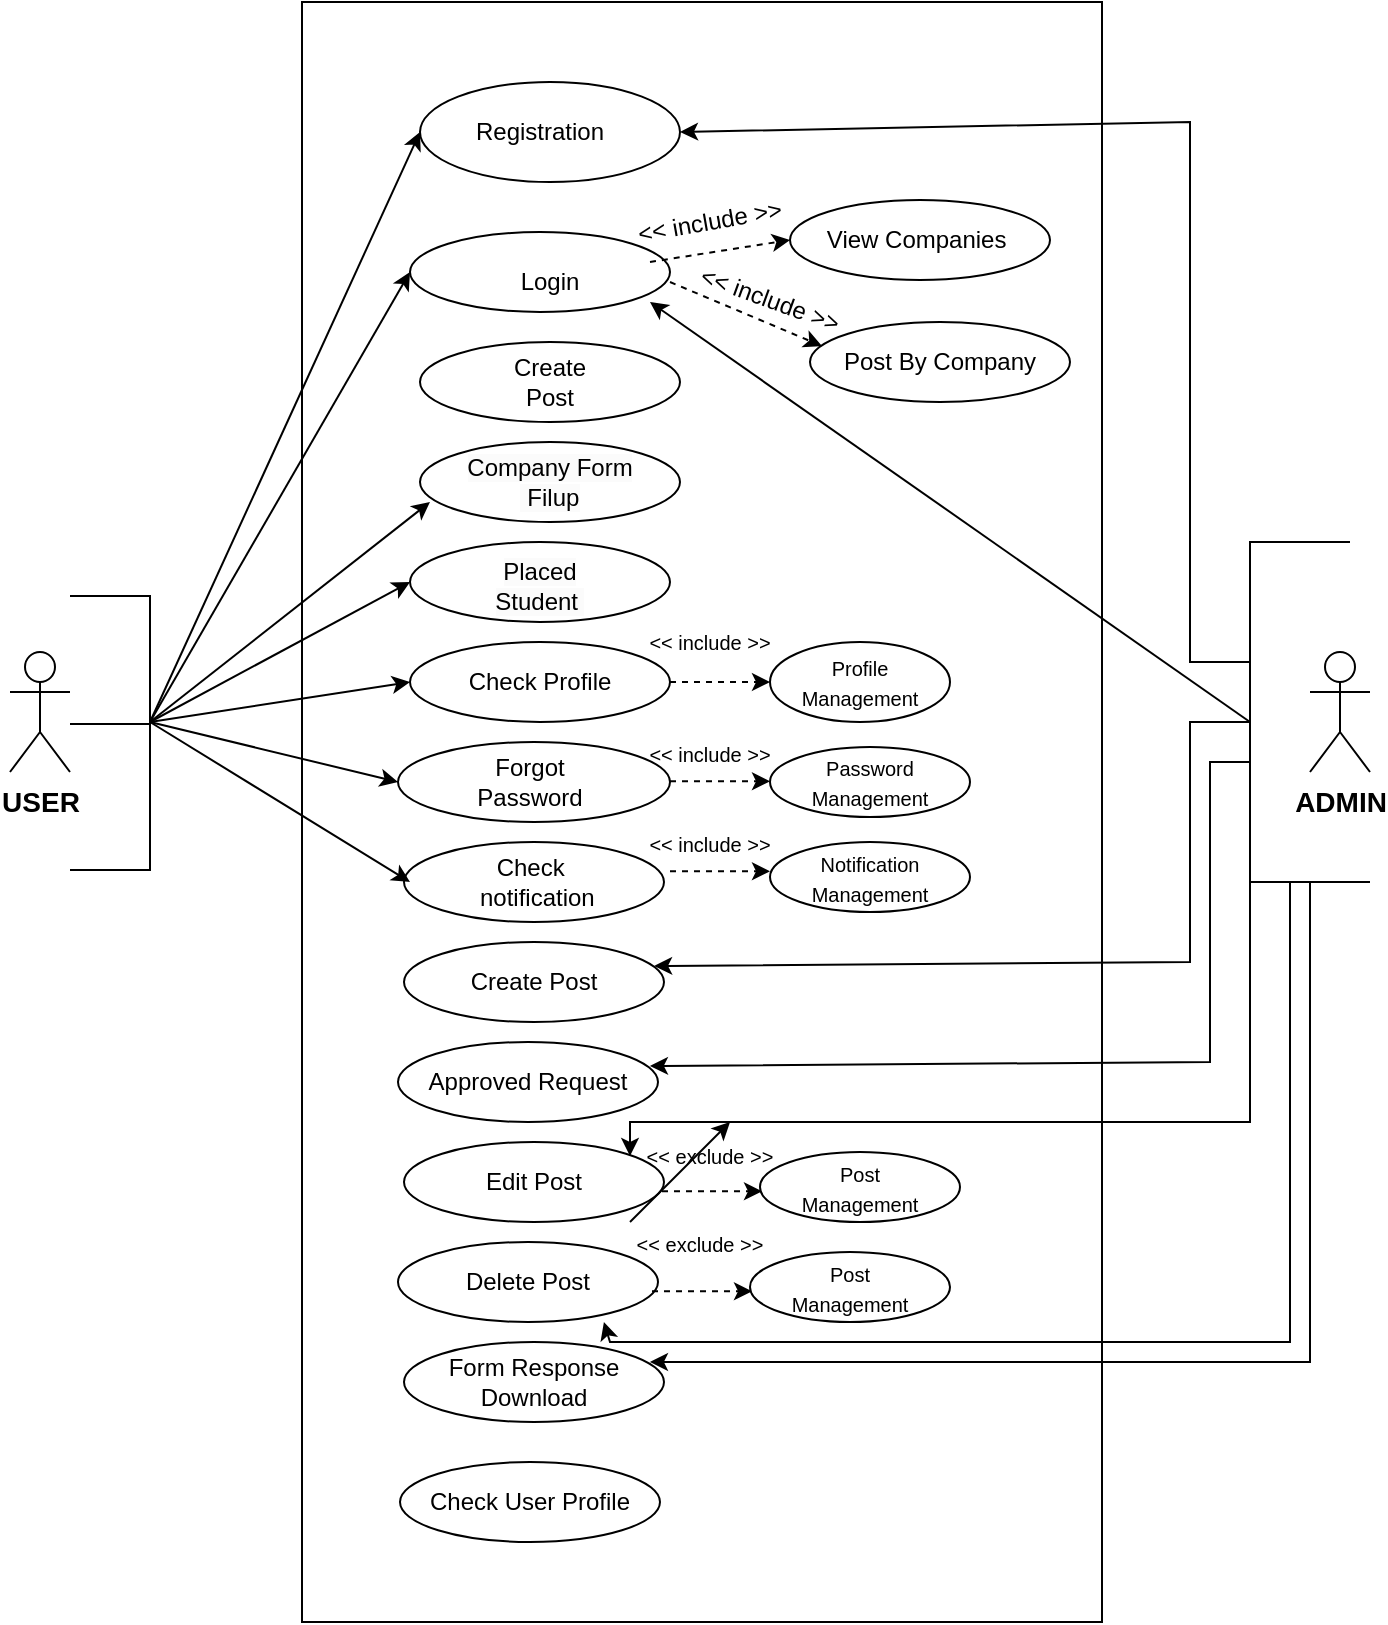 <mxfile version="24.4.4" type="github">
  <diagram name="Page-1" id="km0xNDUY68IPDETmI-j8">
    <mxGraphModel dx="880" dy="468" grid="1" gridSize="10" guides="1" tooltips="1" connect="1" arrows="1" fold="1" page="1" pageScale="1" pageWidth="827" pageHeight="1169" math="0" shadow="0">
      <root>
        <mxCell id="0" />
        <mxCell id="1" parent="0" />
        <mxCell id="NNw7aEnBFesRzaQV4K_Q-4" value="&lt;br&gt;&lt;div&gt;&lt;br/&gt;&lt;/div&gt;" style="rounded=0;whiteSpace=wrap;html=1;" vertex="1" parent="1">
          <mxGeometry x="236" y="130" width="400" height="810" as="geometry" />
        </mxCell>
        <mxCell id="NNw7aEnBFesRzaQV4K_Q-5" value="" style="ellipse;whiteSpace=wrap;html=1;" vertex="1" parent="1">
          <mxGeometry x="295" y="170" width="130" height="50" as="geometry" />
        </mxCell>
        <mxCell id="NNw7aEnBFesRzaQV4K_Q-6" value="Registration" style="text;html=1;align=center;verticalAlign=middle;whiteSpace=wrap;rounded=0;" vertex="1" parent="1">
          <mxGeometry x="325" y="180" width="60" height="30" as="geometry" />
        </mxCell>
        <mxCell id="NNw7aEnBFesRzaQV4K_Q-7" value="" style="ellipse;whiteSpace=wrap;html=1;" vertex="1" parent="1">
          <mxGeometry x="290" y="245" width="130" height="40" as="geometry" />
        </mxCell>
        <mxCell id="NNw7aEnBFesRzaQV4K_Q-8" value="Login" style="text;html=1;align=center;verticalAlign=middle;whiteSpace=wrap;rounded=0;" vertex="1" parent="1">
          <mxGeometry x="330" y="255" width="60" height="30" as="geometry" />
        </mxCell>
        <mxCell id="NNw7aEnBFesRzaQV4K_Q-9" value="" style="ellipse;whiteSpace=wrap;html=1;" vertex="1" parent="1">
          <mxGeometry x="295" y="300" width="130" height="40" as="geometry" />
        </mxCell>
        <mxCell id="NNw7aEnBFesRzaQV4K_Q-11" value="&lt;br&gt;&lt;span style=&quot;color: rgb(0, 0, 0); font-family: Helvetica; font-size: 12px; font-style: normal; font-variant-ligatures: normal; font-variant-caps: normal; font-weight: 400; letter-spacing: normal; orphans: 2; text-align: center; text-indent: 0px; text-transform: none; widows: 2; word-spacing: 0px; -webkit-text-stroke-width: 0px; white-space: normal; background-color: rgb(251, 251, 251); text-decoration-thickness: initial; text-decoration-style: initial; text-decoration-color: initial; display: inline !important; float: none;&quot;&gt;Company Form&lt;/span&gt;&lt;div&gt;&lt;span style=&quot;color: rgb(0, 0, 0); font-family: Helvetica; font-size: 12px; font-style: normal; font-variant-ligatures: normal; font-variant-caps: normal; font-weight: 400; letter-spacing: normal; orphans: 2; text-align: center; text-indent: 0px; text-transform: none; widows: 2; word-spacing: 0px; -webkit-text-stroke-width: 0px; white-space: normal; background-color: rgb(251, 251, 251); text-decoration-thickness: initial; text-decoration-style: initial; text-decoration-color: initial; display: inline !important; float: none;&quot;&gt;&amp;nbsp;Filup&lt;/span&gt;&lt;br&gt;&lt;br&gt;&lt;/div&gt;" style="ellipse;whiteSpace=wrap;html=1;" vertex="1" parent="1">
          <mxGeometry x="295" y="350" width="130" height="40" as="geometry" />
        </mxCell>
        <mxCell id="NNw7aEnBFesRzaQV4K_Q-13" value="" style="ellipse;whiteSpace=wrap;html=1;" vertex="1" parent="1">
          <mxGeometry x="290" y="400" width="130" height="40" as="geometry" />
        </mxCell>
        <mxCell id="NNw7aEnBFesRzaQV4K_Q-15" value="Check Profile" style="ellipse;whiteSpace=wrap;html=1;" vertex="1" parent="1">
          <mxGeometry x="290" y="450" width="130" height="40" as="geometry" />
        </mxCell>
        <mxCell id="NNw7aEnBFesRzaQV4K_Q-16" value="&lt;br&gt;&lt;span style=&quot;color: rgb(0, 0, 0); font-family: Helvetica; font-size: 12px; font-style: normal; font-variant-ligatures: normal; font-variant-caps: normal; font-weight: 400; letter-spacing: normal; orphans: 2; text-align: center; text-indent: 0px; text-transform: none; widows: 2; word-spacing: 0px; -webkit-text-stroke-width: 0px; white-space: normal; background-color: rgb(251, 251, 251); text-decoration-thickness: initial; text-decoration-style: initial; text-decoration-color: initial; display: inline !important; float: none;&quot;&gt;Placed Student&amp;nbsp;&lt;/span&gt;" style="text;html=1;align=center;verticalAlign=middle;whiteSpace=wrap;rounded=0;" vertex="1" parent="1">
          <mxGeometry x="325" y="400" width="60" height="30" as="geometry" />
        </mxCell>
        <mxCell id="NNw7aEnBFesRzaQV4K_Q-19" value="Check&amp;nbsp;&lt;div&gt;&amp;nbsp;notification&lt;/div&gt;" style="ellipse;whiteSpace=wrap;html=1;" vertex="1" parent="1">
          <mxGeometry x="287" y="550" width="130" height="40" as="geometry" />
        </mxCell>
        <mxCell id="NNw7aEnBFesRzaQV4K_Q-21" value="" style="ellipse;whiteSpace=wrap;html=1;" vertex="1" parent="1">
          <mxGeometry x="284" y="500" width="136" height="40" as="geometry" />
        </mxCell>
        <mxCell id="NNw7aEnBFesRzaQV4K_Q-22" value="Forgot Password" style="text;html=1;align=center;verticalAlign=middle;whiteSpace=wrap;rounded=0;" vertex="1" parent="1">
          <mxGeometry x="320" y="505" width="60" height="30" as="geometry" />
        </mxCell>
        <mxCell id="NNw7aEnBFesRzaQV4K_Q-24" value="Create Post" style="ellipse;whiteSpace=wrap;html=1;" vertex="1" parent="1">
          <mxGeometry x="287" y="600" width="130" height="40" as="geometry" />
        </mxCell>
        <mxCell id="NNw7aEnBFesRzaQV4K_Q-25" value="Approved Request" style="ellipse;whiteSpace=wrap;html=1;" vertex="1" parent="1">
          <mxGeometry x="284" y="650" width="130" height="40" as="geometry" />
        </mxCell>
        <mxCell id="NNw7aEnBFesRzaQV4K_Q-26" value="Edit Post" style="ellipse;whiteSpace=wrap;html=1;" vertex="1" parent="1">
          <mxGeometry x="287" y="700" width="130" height="40" as="geometry" />
        </mxCell>
        <mxCell id="NNw7aEnBFesRzaQV4K_Q-28" value="View Companies&amp;nbsp;" style="ellipse;whiteSpace=wrap;html=1;" vertex="1" parent="1">
          <mxGeometry x="480" y="229" width="130" height="40" as="geometry" />
        </mxCell>
        <mxCell id="NNw7aEnBFesRzaQV4K_Q-29" value="Post By Company" style="ellipse;whiteSpace=wrap;html=1;" vertex="1" parent="1">
          <mxGeometry x="490" y="290" width="130" height="40" as="geometry" />
        </mxCell>
        <mxCell id="NNw7aEnBFesRzaQV4K_Q-30" value="" style="html=1;labelBackgroundColor=#ffffff;startArrow=none;startFill=0;startSize=6;endArrow=classic;endFill=1;endSize=6;jettySize=auto;orthogonalLoop=1;strokeWidth=1;dashed=1;fontSize=14;rounded=0;entryX=0;entryY=0.5;entryDx=0;entryDy=0;" edge="1" parent="1" target="NNw7aEnBFesRzaQV4K_Q-28">
          <mxGeometry width="60" height="60" relative="1" as="geometry">
            <mxPoint x="410" y="260" as="sourcePoint" />
            <mxPoint x="470" y="200" as="targetPoint" />
          </mxGeometry>
        </mxCell>
        <mxCell id="NNw7aEnBFesRzaQV4K_Q-31" value="" style="html=1;labelBackgroundColor=#ffffff;startArrow=none;startFill=0;startSize=6;endArrow=classic;endFill=1;endSize=6;jettySize=auto;orthogonalLoop=1;strokeWidth=1;dashed=1;fontSize=14;rounded=0;entryX=0.046;entryY=0.3;entryDx=0;entryDy=0;entryPerimeter=0;" edge="1" parent="1" target="NNw7aEnBFesRzaQV4K_Q-29">
          <mxGeometry width="60" height="60" relative="1" as="geometry">
            <mxPoint x="420" y="270" as="sourcePoint" />
            <mxPoint x="490" y="260" as="targetPoint" />
          </mxGeometry>
        </mxCell>
        <mxCell id="NNw7aEnBFesRzaQV4K_Q-34" value="&amp;lt;&amp;lt; include &amp;gt;&amp;gt;" style="text;html=1;align=center;verticalAlign=middle;whiteSpace=wrap;rounded=0;rotation=-10;" vertex="1" parent="1">
          <mxGeometry x="400" y="230" width="80" height="20" as="geometry" />
        </mxCell>
        <mxCell id="NNw7aEnBFesRzaQV4K_Q-35" value="&amp;lt;&amp;lt; include &amp;gt;&amp;gt;" style="text;html=1;align=center;verticalAlign=middle;whiteSpace=wrap;rounded=0;rotation=20;" vertex="1" parent="1">
          <mxGeometry x="430" y="269" width="80" height="20" as="geometry" />
        </mxCell>
        <mxCell id="NNw7aEnBFesRzaQV4K_Q-36" value="Create Post" style="text;html=1;align=center;verticalAlign=middle;whiteSpace=wrap;rounded=0;" vertex="1" parent="1">
          <mxGeometry x="330" y="305" width="60" height="30" as="geometry" />
        </mxCell>
        <mxCell id="NNw7aEnBFesRzaQV4K_Q-42" value="Delete Post" style="ellipse;whiteSpace=wrap;html=1;" vertex="1" parent="1">
          <mxGeometry x="284" y="750" width="130" height="40" as="geometry" />
        </mxCell>
        <mxCell id="NNw7aEnBFesRzaQV4K_Q-43" value="Form Response Download" style="ellipse;whiteSpace=wrap;html=1;" vertex="1" parent="1">
          <mxGeometry x="287" y="800" width="130" height="40" as="geometry" />
        </mxCell>
        <mxCell id="NNw7aEnBFesRzaQV4K_Q-45" value="Check User Profile" style="ellipse;whiteSpace=wrap;html=1;" vertex="1" parent="1">
          <mxGeometry x="285" y="860" width="130" height="40" as="geometry" />
        </mxCell>
        <mxCell id="NNw7aEnBFesRzaQV4K_Q-46" value="&lt;b&gt;&lt;font style=&quot;font-size: 14px;&quot;&gt;USER&lt;/font&gt;&lt;/b&gt;" style="shape=umlActor;verticalLabelPosition=bottom;verticalAlign=top;html=1;" vertex="1" parent="1">
          <mxGeometry x="90" y="455" width="30" height="60" as="geometry" />
        </mxCell>
        <mxCell id="NNw7aEnBFesRzaQV4K_Q-47" value="&lt;b&gt;&lt;font style=&quot;font-size: 14px;&quot;&gt;ADMIN&lt;/font&gt;&lt;/b&gt;" style="shape=umlActor;verticalLabelPosition=bottom;verticalAlign=top;html=1;" vertex="1" parent="1">
          <mxGeometry x="740" y="455" width="30" height="60" as="geometry" />
        </mxCell>
        <mxCell id="NNw7aEnBFesRzaQV4K_Q-51" value="" style="endArrow=classic;html=1;rounded=0;entryX=0;entryY=0.5;entryDx=0;entryDy=0;" edge="1" parent="1" target="NNw7aEnBFesRzaQV4K_Q-5">
          <mxGeometry width="50" height="50" relative="1" as="geometry">
            <mxPoint x="160" y="490" as="sourcePoint" />
            <mxPoint x="160" y="410" as="targetPoint" />
          </mxGeometry>
        </mxCell>
        <mxCell id="NNw7aEnBFesRzaQV4K_Q-53" value="" style="endArrow=none;html=1;rounded=0;" edge="1" parent="1">
          <mxGeometry width="50" height="50" relative="1" as="geometry">
            <mxPoint x="120" y="564" as="sourcePoint" />
            <mxPoint x="120" y="427" as="targetPoint" />
            <Array as="points">
              <mxPoint x="160" y="564" />
              <mxPoint x="160" y="427" />
            </Array>
          </mxGeometry>
        </mxCell>
        <mxCell id="NNw7aEnBFesRzaQV4K_Q-55" value="" style="endArrow=classic;html=1;rounded=0;entryX=0;entryY=0.5;entryDx=0;entryDy=0;" edge="1" parent="1" target="NNw7aEnBFesRzaQV4K_Q-7">
          <mxGeometry width="50" height="50" relative="1" as="geometry">
            <mxPoint x="160" y="490" as="sourcePoint" />
            <mxPoint x="210" y="440" as="targetPoint" />
          </mxGeometry>
        </mxCell>
        <mxCell id="NNw7aEnBFesRzaQV4K_Q-57" value="" style="endArrow=classic;html=1;rounded=0;" edge="1" parent="1">
          <mxGeometry width="50" height="50" relative="1" as="geometry">
            <mxPoint x="160" y="490" as="sourcePoint" />
            <mxPoint x="300" y="380" as="targetPoint" />
          </mxGeometry>
        </mxCell>
        <mxCell id="NNw7aEnBFesRzaQV4K_Q-58" value="" style="endArrow=classic;html=1;rounded=0;entryX=0;entryY=0.5;entryDx=0;entryDy=0;" edge="1" parent="1" target="NNw7aEnBFesRzaQV4K_Q-13">
          <mxGeometry width="50" height="50" relative="1" as="geometry">
            <mxPoint x="160" y="490" as="sourcePoint" />
            <mxPoint x="310" y="390" as="targetPoint" />
          </mxGeometry>
        </mxCell>
        <mxCell id="NNw7aEnBFesRzaQV4K_Q-59" value="" style="endArrow=classic;html=1;rounded=0;entryX=0;entryY=0.5;entryDx=0;entryDy=0;" edge="1" parent="1" target="NNw7aEnBFesRzaQV4K_Q-15">
          <mxGeometry width="50" height="50" relative="1" as="geometry">
            <mxPoint x="160" y="490" as="sourcePoint" />
            <mxPoint x="300" y="430" as="targetPoint" />
          </mxGeometry>
        </mxCell>
        <mxCell id="NNw7aEnBFesRzaQV4K_Q-60" value="" style="endArrow=classic;html=1;rounded=0;entryX=0;entryY=0.5;entryDx=0;entryDy=0;" edge="1" parent="1" target="NNw7aEnBFesRzaQV4K_Q-21">
          <mxGeometry width="50" height="50" relative="1" as="geometry">
            <mxPoint x="160" y="490" as="sourcePoint" />
            <mxPoint x="300" y="480" as="targetPoint" />
          </mxGeometry>
        </mxCell>
        <mxCell id="NNw7aEnBFesRzaQV4K_Q-61" value="" style="endArrow=classic;html=1;rounded=0;" edge="1" parent="1">
          <mxGeometry width="50" height="50" relative="1" as="geometry">
            <mxPoint x="160" y="490" as="sourcePoint" />
            <mxPoint x="290" y="570" as="targetPoint" />
          </mxGeometry>
        </mxCell>
        <mxCell id="NNw7aEnBFesRzaQV4K_Q-62" value="" style="endArrow=none;html=1;rounded=0;" edge="1" parent="1">
          <mxGeometry width="50" height="50" relative="1" as="geometry">
            <mxPoint x="120" y="491" as="sourcePoint" />
            <mxPoint x="160" y="491" as="targetPoint" />
          </mxGeometry>
        </mxCell>
        <mxCell id="NNw7aEnBFesRzaQV4K_Q-63" value="" style="endArrow=classic;html=1;rounded=0;entryX=1;entryY=0.5;entryDx=0;entryDy=0;" edge="1" parent="1" target="NNw7aEnBFesRzaQV4K_Q-5">
          <mxGeometry width="50" height="50" relative="1" as="geometry">
            <mxPoint x="710" y="460" as="sourcePoint" />
            <mxPoint x="420" y="190" as="targetPoint" />
            <Array as="points">
              <mxPoint x="680" y="460" />
              <mxPoint x="680" y="190" />
            </Array>
          </mxGeometry>
        </mxCell>
        <mxCell id="NNw7aEnBFesRzaQV4K_Q-65" value="" style="endArrow=none;html=1;rounded=0;" edge="1" parent="1">
          <mxGeometry width="50" height="50" relative="1" as="geometry">
            <mxPoint x="760" y="400" as="sourcePoint" />
            <mxPoint x="770" y="570" as="targetPoint" />
            <Array as="points">
              <mxPoint x="710" y="400" />
              <mxPoint x="710" y="570" />
            </Array>
          </mxGeometry>
        </mxCell>
        <mxCell id="NNw7aEnBFesRzaQV4K_Q-66" value="" style="endArrow=classic;html=1;rounded=0;entryX=0.923;entryY=0.875;entryDx=0;entryDy=0;entryPerimeter=0;" edge="1" parent="1" target="NNw7aEnBFesRzaQV4K_Q-7">
          <mxGeometry width="50" height="50" relative="1" as="geometry">
            <mxPoint x="710" y="490" as="sourcePoint" />
            <mxPoint x="430" y="290" as="targetPoint" />
          </mxGeometry>
        </mxCell>
        <mxCell id="NNw7aEnBFesRzaQV4K_Q-67" value="&lt;font style=&quot;font-size: 10px;&quot;&gt;Profile Management&lt;/font&gt;" style="ellipse;whiteSpace=wrap;html=1;" vertex="1" parent="1">
          <mxGeometry x="470" y="450" width="90" height="40" as="geometry" />
        </mxCell>
        <mxCell id="NNw7aEnBFesRzaQV4K_Q-68" value="" style="html=1;labelBackgroundColor=#ffffff;startArrow=none;startFill=0;startSize=6;endArrow=classic;endFill=1;endSize=6;jettySize=auto;orthogonalLoop=1;strokeWidth=1;dashed=1;fontSize=14;rounded=0;entryX=0;entryY=0.5;entryDx=0;entryDy=0;exitX=1;exitY=0.5;exitDx=0;exitDy=0;" edge="1" parent="1" source="NNw7aEnBFesRzaQV4K_Q-15" target="NNw7aEnBFesRzaQV4K_Q-67">
          <mxGeometry width="60" height="60" relative="1" as="geometry">
            <mxPoint x="420" y="466" as="sourcePoint" />
            <mxPoint x="490" y="455" as="targetPoint" />
          </mxGeometry>
        </mxCell>
        <mxCell id="NNw7aEnBFesRzaQV4K_Q-69" value="&lt;font style=&quot;font-size: 10px;&quot;&gt;&amp;lt;&amp;lt; include &amp;gt;&amp;gt;&lt;/font&gt;" style="text;html=1;align=center;verticalAlign=middle;whiteSpace=wrap;rounded=0;rotation=0;" vertex="1" parent="1">
          <mxGeometry x="400" y="440" width="80" height="20" as="geometry" />
        </mxCell>
        <mxCell id="NNw7aEnBFesRzaQV4K_Q-70" value="&lt;font style=&quot;font-size: 10px;&quot;&gt;Password Management&lt;/font&gt;" style="ellipse;whiteSpace=wrap;html=1;" vertex="1" parent="1">
          <mxGeometry x="470" y="502.5" width="100" height="35" as="geometry" />
        </mxCell>
        <mxCell id="NNw7aEnBFesRzaQV4K_Q-71" value="" style="html=1;labelBackgroundColor=#ffffff;startArrow=none;startFill=0;startSize=6;endArrow=classic;endFill=1;endSize=6;jettySize=auto;orthogonalLoop=1;strokeWidth=1;dashed=1;fontSize=14;rounded=0;entryX=0;entryY=0.5;entryDx=0;entryDy=0;exitX=1;exitY=0.5;exitDx=0;exitDy=0;" edge="1" parent="1">
          <mxGeometry width="60" height="60" relative="1" as="geometry">
            <mxPoint x="420" y="519.63" as="sourcePoint" />
            <mxPoint x="470" y="519.63" as="targetPoint" />
          </mxGeometry>
        </mxCell>
        <mxCell id="NNw7aEnBFesRzaQV4K_Q-72" value="&lt;font style=&quot;font-size: 10px;&quot;&gt;&amp;lt;&amp;lt; include &amp;gt;&amp;gt;&lt;/font&gt;" style="text;html=1;align=center;verticalAlign=middle;whiteSpace=wrap;rounded=0;rotation=0;" vertex="1" parent="1">
          <mxGeometry x="400" y="495" width="80" height="21" as="geometry" />
        </mxCell>
        <mxCell id="NNw7aEnBFesRzaQV4K_Q-73" value="&lt;font style=&quot;font-size: 10px;&quot;&gt;Notification&lt;/font&gt;&lt;div&gt;&lt;font style=&quot;font-size: 10px;&quot;&gt;Manag&lt;/font&gt;&lt;span style=&quot;color: rgba(0, 0, 0, 0); font-family: monospace; font-size: 0px; text-align: start; text-wrap: nowrap; background-color: initial;&quot;&gt;%3CmxGraphModel%3E%3Croot%3E%3CmxCell%20id%3D%220%22%2F%3E%3CmxCell%20id%3D%221%22%20parent%3D%220%22%2F%3E%3CmxCell%20id%3D%222%22%20value%3D%22%22%20style%3D%22html%3D1%3BlabelBackgroundColor%3D%23ffffff%3BstartArrow%3Dnone%3BstartFill%3D0%3BstartSize%3D6%3BendArrow%3Dclassic%3BendFill%3D1%3BendSize%3D6%3BjettySize%3Dauto%3BorthogonalLoop%3D1%3BstrokeWidth%3D1%3Bdashed%3D1%3BfontSize%3D14%3Brounded%3D0%3BentryX%3D0%3BentryY%3D0.5%3BentryDx%3D0%3BentryDy%3D0%3BexitX%3D1%3BexitY%3D0.5%3BexitDx%3D0%3BexitDy%3D0%3B%22%20edge%3D%221%22%20parent%3D%221%22%3E%3CmxGeometry%20width%3D%2260%22%20height%3D%2260%22%20relative%3D%221%22%20as%3D%22geometry%22%3E%3CmxPoint%20x%3D%22420%22%20y%3D%22519.63%22%20as%3D%22sourcePoint%22%2F%3E%3CmxPoint%20x%3D%22470%22%20y%3D%22519.63%22%20as%3D%22targetPoint%22%2F%3E%3C%2FmxGeometry%3E%3C%2FmxCell%3E%3CmxCell%20id%3D%223%22%20value%3D%22%26lt%3Bfont%20style%3D%26quot%3Bfont-size%3A%2010px%3B%26quot%3B%26gt%3B%26amp%3Blt%3B%26amp%3Blt%3B%20include%20%26amp%3Bgt%3B%26amp%3Bgt%3B%26lt%3B%2Ffont%26gt%3B%22%20style%3D%22text%3Bhtml%3D1%3Balign%3Dcenter%3BverticalAlign%3Dmiddle%3BwhiteSpace%3Dwrap%3Brounded%3D0%3Brotation%3D0%3B%22%20vertex%3D%221%22%20parent%3D%221%22%3E%3CmxGeometry%20x%3D%22400%22%20y%3D%22495%22%20width%3D%2280%22%20height%3D%2221%22%20as%3D%22geometry%22%2F%3E%3C%2FmxCell%3E%3C%2Froot%3E%3C%2FmxGraphModel%3E&lt;/span&gt;&lt;span style=&quot;color: rgba(0, 0, 0, 0); font-family: monospace; font-size: 0px; text-align: start; text-wrap: nowrap; background-color: initial;&quot;&gt;%3CmxGraphModel%3E%3Croot%3E%3CmxCell%20id%3D%220%22%2F%3E%3CmxCell%20id%3D%221%22%20parent%3D%220%22%2F%3E%3CmxCell%20id%3D%222%22%20value%3D%22%22%20style%3D%22html%3D1%3BlabelBackgroundColor%3D%23ffffff%3BstartArrow%3Dnone%3BstartFill%3D0%3BstartSize%3D6%3BendArrow%3Dclassic%3BendFill%3D1%3BendSize%3D6%3BjettySize%3Dauto%3BorthogonalLoop%3D1%3BstrokeWidth%3D1%3Bdashed%3D1%3BfontSize%3D14%3Brounded%3D0%3BentryX%3D0%3BentryY%3D0.5%3BentryDx%3D0%3BentryDy%3D0%3BexitX%3D1%3BexitY%3D0.5%3BexitDx%3D0%3BexitDy%3D0%3B%22%20edge%3D%221%22%20parent%3D%221%22%3E%3CmxGeometry%20width%3D%2260%22%20height%3D%2260%22%20relative%3D%221%22%20as%3D%22geometry%22%3E%3CmxPoint%20x%3D%22420%22%20y%3D%22519.63%22%20as%3D%22sourcePoint%22%2F%3E%3CmxPoint%20x%3D%22470%22%20y%3D%22519.63%22%20as%3D%22targetPoint%22%2F%3E%3C%2FmxGeometry%3E%3C%2FmxCell%3E%3CmxCell%20id%3D%223%22%20value%3D%22%26lt%3Bfont%20style%3D%26quot%3Bfont-size%3A%2010px%3B%26quot%3B%26gt%3B%26amp%3Blt%3B%26amp%3Blt%3B%20include%20%26amp%3Bgt%3B%26amp%3Bgt%3B%26lt%3B%2Ffont%26gt%3B%22%20style%3D%22text%3Bhtml%3D1%3Balign%3Dcenter%3BverticalAlign%3Dmiddle%3BwhiteSpace%3Dwrap%3Brounded%3D0%3Brotation%3D0%3B%22%20vertex%3D%221%22%20parent%3D%221%22%3E%3CmxGeometry%20x%3D%22400%22%20y%3D%22495%22%20width%3D%2280%22%20height%3D%2221%22%20as%3D%22geometry%22%2F%3E%3C%2FmxCell%3E%3C%2Froot%3E%3C%2FmxGraphModel%3E&lt;/span&gt;&lt;span style=&quot;background-color: initial; font-size: 10px;&quot;&gt;ement&lt;/span&gt;&lt;/div&gt;" style="ellipse;whiteSpace=wrap;html=1;" vertex="1" parent="1">
          <mxGeometry x="470" y="550" width="100" height="35" as="geometry" />
        </mxCell>
        <mxCell id="NNw7aEnBFesRzaQV4K_Q-74" value="" style="html=1;labelBackgroundColor=#ffffff;startArrow=none;startFill=0;startSize=6;endArrow=classic;endFill=1;endSize=6;jettySize=auto;orthogonalLoop=1;strokeWidth=1;dashed=1;fontSize=14;rounded=0;entryX=0;entryY=0.5;entryDx=0;entryDy=0;exitX=1;exitY=0.5;exitDx=0;exitDy=0;" edge="1" parent="1">
          <mxGeometry width="60" height="60" relative="1" as="geometry">
            <mxPoint x="420" y="564.63" as="sourcePoint" />
            <mxPoint x="470" y="564.63" as="targetPoint" />
          </mxGeometry>
        </mxCell>
        <mxCell id="NNw7aEnBFesRzaQV4K_Q-75" value="&lt;font style=&quot;font-size: 10px;&quot;&gt;&amp;lt;&amp;lt; include &amp;gt;&amp;gt;&lt;/font&gt;" style="text;html=1;align=center;verticalAlign=middle;whiteSpace=wrap;rounded=0;rotation=0;" vertex="1" parent="1">
          <mxGeometry x="400" y="540" width="80" height="22" as="geometry" />
        </mxCell>
        <mxCell id="NNw7aEnBFesRzaQV4K_Q-76" value="&lt;span style=&quot;font-size: 10px;&quot;&gt;Post&lt;/span&gt;&lt;br&gt;&lt;div&gt;&lt;font style=&quot;font-size: 10px;&quot;&gt;Manag&lt;/font&gt;&lt;span style=&quot;color: rgba(0, 0, 0, 0); font-family: monospace; font-size: 0px; text-align: start; text-wrap: nowrap; background-color: initial;&quot;&gt;%3CmxGraphModel%3E%3Croot%3E%3CmxCell%20id%3D%220%22%2F%3E%3CmxCell%20id%3D%221%22%20parent%3D%220%22%2F%3E%3CmxCell%20id%3D%222%22%20value%3D%22%22%20style%3D%22html%3D1%3BlabelBackgroundColor%3D%23ffffff%3BstartArrow%3Dnone%3BstartFill%3D0%3BstartSize%3D6%3BendArrow%3Dclassic%3BendFill%3D1%3BendSize%3D6%3BjettySize%3Dauto%3BorthogonalLoop%3D1%3BstrokeWidth%3D1%3Bdashed%3D1%3BfontSize%3D14%3Brounded%3D0%3BentryX%3D0%3BentryY%3D0.5%3BentryDx%3D0%3BentryDy%3D0%3BexitX%3D1%3BexitY%3D0.5%3BexitDx%3D0%3BexitDy%3D0%3B%22%20edge%3D%221%22%20parent%3D%221%22%3E%3CmxGeometry%20width%3D%2260%22%20height%3D%2260%22%20relative%3D%221%22%20as%3D%22geometry%22%3E%3CmxPoint%20x%3D%22420%22%20y%3D%22519.63%22%20as%3D%22sourcePoint%22%2F%3E%3CmxPoint%20x%3D%22470%22%20y%3D%22519.63%22%20as%3D%22targetPoint%22%2F%3E%3C%2FmxGeometry%3E%3C%2FmxCell%3E%3CmxCell%20id%3D%223%22%20value%3D%22%26lt%3Bfont%20style%3D%26quot%3Bfont-size%3A%2010px%3B%26quot%3B%26gt%3B%26amp%3Blt%3B%26amp%3Blt%3B%20include%20%26amp%3Bgt%3B%26amp%3Bgt%3B%26lt%3B%2Ffont%26gt%3B%22%20style%3D%22text%3Bhtml%3D1%3Balign%3Dcenter%3BverticalAlign%3Dmiddle%3BwhiteSpace%3Dwrap%3Brounded%3D0%3Brotation%3D0%3B%22%20vertex%3D%221%22%20parent%3D%221%22%3E%3CmxGeometry%20x%3D%22400%22%20y%3D%22495%22%20width%3D%2280%22%20height%3D%2221%22%20as%3D%22geometry%22%2F%3E%3C%2FmxCell%3E%3C%2Froot%3E%3C%2FmxGraphModel%3E&lt;/span&gt;&lt;span style=&quot;color: rgba(0, 0, 0, 0); font-family: monospace; font-size: 0px; text-align: start; text-wrap: nowrap; background-color: initial;&quot;&gt;%3CmxGraphModel%3E%3Croot%3E%3CmxCell%20id%3D%220%22%2F%3E%3CmxCell%20id%3D%221%22%20parent%3D%220%22%2F%3E%3CmxCell%20id%3D%222%22%20value%3D%22%22%20style%3D%22html%3D1%3BlabelBackgroundColor%3D%23ffffff%3BstartArrow%3Dnone%3BstartFill%3D0%3BstartSize%3D6%3BendArrow%3Dclassic%3BendFill%3D1%3BendSize%3D6%3BjettySize%3Dauto%3BorthogonalLoop%3D1%3BstrokeWidth%3D1%3Bdashed%3D1%3BfontSize%3D14%3Brounded%3D0%3BentryX%3D0%3BentryY%3D0.5%3BentryDx%3D0%3BentryDy%3D0%3BexitX%3D1%3BexitY%3D0.5%3BexitDx%3D0%3BexitDy%3D0%3B%22%20edge%3D%221%22%20parent%3D%221%22%3E%3CmxGeometry%20width%3D%2260%22%20height%3D%2260%22%20relative%3D%221%22%20as%3D%22geometry%22%3E%3CmxPoint%20x%3D%22420%22%20y%3D%22519.63%22%20as%3D%22sourcePoint%22%2F%3E%3CmxPoint%20x%3D%22470%22%20y%3D%22519.63%22%20as%3D%22targetPoint%22%2F%3E%3C%2FmxGeometry%3E%3C%2FmxCell%3E%3CmxCell%20id%3D%223%22%20value%3D%22%26lt%3Bfont%20style%3D%26quot%3Bfont-size%3A%2010px%3B%26quot%3B%26gt%3B%26amp%3Blt%3B%26amp%3Blt%3B%20include%20%26amp%3Bgt%3B%26amp%3Bgt%3B%26lt%3B%2Ffont%26gt%3B%22%20style%3D%22text%3Bhtml%3D1%3Balign%3Dcenter%3BverticalAlign%3Dmiddle%3BwhiteSpace%3Dwrap%3Brounded%3D0%3Brotation%3D0%3B%22%20vertex%3D%221%22%20parent%3D%221%22%3E%3CmxGeometry%20x%3D%22400%22%20y%3D%22495%22%20width%3D%2280%22%20height%3D%2221%22%20as%3D%22geometry%22%2F%3E%3C%2FmxCell%3E%3C%2Froot%3E%3C%2FmxGraphModel%3E&lt;/span&gt;&lt;span style=&quot;background-color: initial; font-size: 10px;&quot;&gt;ement&lt;/span&gt;&lt;/div&gt;" style="ellipse;whiteSpace=wrap;html=1;" vertex="1" parent="1">
          <mxGeometry x="465" y="705" width="100" height="35" as="geometry" />
        </mxCell>
        <mxCell id="NNw7aEnBFesRzaQV4K_Q-77" value="" style="html=1;labelBackgroundColor=#ffffff;startArrow=none;startFill=0;startSize=6;endArrow=classic;endFill=1;endSize=6;jettySize=auto;orthogonalLoop=1;strokeWidth=1;dashed=1;fontSize=14;rounded=0;entryX=0;entryY=0.5;entryDx=0;entryDy=0;exitX=1;exitY=0.5;exitDx=0;exitDy=0;" edge="1" parent="1">
          <mxGeometry width="60" height="60" relative="1" as="geometry">
            <mxPoint x="416" y="724.63" as="sourcePoint" />
            <mxPoint x="466" y="724.63" as="targetPoint" />
          </mxGeometry>
        </mxCell>
        <mxCell id="NNw7aEnBFesRzaQV4K_Q-78" value="&lt;font style=&quot;font-size: 10px;&quot;&gt;&amp;lt;&amp;lt; exclude &amp;gt;&amp;gt;&lt;/font&gt;" style="text;html=1;align=center;verticalAlign=middle;whiteSpace=wrap;rounded=0;rotation=0;" vertex="1" parent="1">
          <mxGeometry x="400" y="696" width="80" height="22" as="geometry" />
        </mxCell>
        <mxCell id="NNw7aEnBFesRzaQV4K_Q-79" value="&lt;span style=&quot;font-size: 10px;&quot;&gt;Post&lt;/span&gt;&lt;br&gt;&lt;div&gt;&lt;font style=&quot;font-size: 10px;&quot;&gt;Manag&lt;/font&gt;&lt;span style=&quot;color: rgba(0, 0, 0, 0); font-family: monospace; font-size: 0px; text-align: start; text-wrap: nowrap; background-color: initial;&quot;&gt;%3CmxGraphModel%3E%3Croot%3E%3CmxCell%20id%3D%220%22%2F%3E%3CmxCell%20id%3D%221%22%20parent%3D%220%22%2F%3E%3CmxCell%20id%3D%222%22%20value%3D%22%22%20style%3D%22html%3D1%3BlabelBackgroundColor%3D%23ffffff%3BstartArrow%3Dnone%3BstartFill%3D0%3BstartSize%3D6%3BendArrow%3Dclassic%3BendFill%3D1%3BendSize%3D6%3BjettySize%3Dauto%3BorthogonalLoop%3D1%3BstrokeWidth%3D1%3Bdashed%3D1%3BfontSize%3D14%3Brounded%3D0%3BentryX%3D0%3BentryY%3D0.5%3BentryDx%3D0%3BentryDy%3D0%3BexitX%3D1%3BexitY%3D0.5%3BexitDx%3D0%3BexitDy%3D0%3B%22%20edge%3D%221%22%20parent%3D%221%22%3E%3CmxGeometry%20width%3D%2260%22%20height%3D%2260%22%20relative%3D%221%22%20as%3D%22geometry%22%3E%3CmxPoint%20x%3D%22420%22%20y%3D%22519.63%22%20as%3D%22sourcePoint%22%2F%3E%3CmxPoint%20x%3D%22470%22%20y%3D%22519.63%22%20as%3D%22targetPoint%22%2F%3E%3C%2FmxGeometry%3E%3C%2FmxCell%3E%3CmxCell%20id%3D%223%22%20value%3D%22%26lt%3Bfont%20style%3D%26quot%3Bfont-size%3A%2010px%3B%26quot%3B%26gt%3B%26amp%3Blt%3B%26amp%3Blt%3B%20include%20%26amp%3Bgt%3B%26amp%3Bgt%3B%26lt%3B%2Ffont%26gt%3B%22%20style%3D%22text%3Bhtml%3D1%3Balign%3Dcenter%3BverticalAlign%3Dmiddle%3BwhiteSpace%3Dwrap%3Brounded%3D0%3Brotation%3D0%3B%22%20vertex%3D%221%22%20parent%3D%221%22%3E%3CmxGeometry%20x%3D%22400%22%20y%3D%22495%22%20width%3D%2280%22%20height%3D%2221%22%20as%3D%22geometry%22%2F%3E%3C%2FmxCell%3E%3C%2Froot%3E%3C%2FmxGraphModel%3E&lt;/span&gt;&lt;span style=&quot;color: rgba(0, 0, 0, 0); font-family: monospace; font-size: 0px; text-align: start; text-wrap: nowrap; background-color: initial;&quot;&gt;%3CmxGraphModel%3E%3Croot%3E%3CmxCell%20id%3D%220%22%2F%3E%3CmxCell%20id%3D%221%22%20parent%3D%220%22%2F%3E%3CmxCell%20id%3D%222%22%20value%3D%22%22%20style%3D%22html%3D1%3BlabelBackgroundColor%3D%23ffffff%3BstartArrow%3Dnone%3BstartFill%3D0%3BstartSize%3D6%3BendArrow%3Dclassic%3BendFill%3D1%3BendSize%3D6%3BjettySize%3Dauto%3BorthogonalLoop%3D1%3BstrokeWidth%3D1%3Bdashed%3D1%3BfontSize%3D14%3Brounded%3D0%3BentryX%3D0%3BentryY%3D0.5%3BentryDx%3D0%3BentryDy%3D0%3BexitX%3D1%3BexitY%3D0.5%3BexitDx%3D0%3BexitDy%3D0%3B%22%20edge%3D%221%22%20parent%3D%221%22%3E%3CmxGeometry%20width%3D%2260%22%20height%3D%2260%22%20relative%3D%221%22%20as%3D%22geometry%22%3E%3CmxPoint%20x%3D%22420%22%20y%3D%22519.63%22%20as%3D%22sourcePoint%22%2F%3E%3CmxPoint%20x%3D%22470%22%20y%3D%22519.63%22%20as%3D%22targetPoint%22%2F%3E%3C%2FmxGeometry%3E%3C%2FmxCell%3E%3CmxCell%20id%3D%223%22%20value%3D%22%26lt%3Bfont%20style%3D%26quot%3Bfont-size%3A%2010px%3B%26quot%3B%26gt%3B%26amp%3Blt%3B%26amp%3Blt%3B%20include%20%26amp%3Bgt%3B%26amp%3Bgt%3B%26lt%3B%2Ffont%26gt%3B%22%20style%3D%22text%3Bhtml%3D1%3Balign%3Dcenter%3BverticalAlign%3Dmiddle%3BwhiteSpace%3Dwrap%3Brounded%3D0%3Brotation%3D0%3B%22%20vertex%3D%221%22%20parent%3D%221%22%3E%3CmxGeometry%20x%3D%22400%22%20y%3D%22495%22%20width%3D%2280%22%20height%3D%2221%22%20as%3D%22geometry%22%2F%3E%3C%2FmxCell%3E%3C%2Froot%3E%3C%2FmxGraphModel%3E&lt;/span&gt;&lt;span style=&quot;background-color: initial; font-size: 10px;&quot;&gt;ement&lt;/span&gt;&lt;/div&gt;" style="ellipse;whiteSpace=wrap;html=1;" vertex="1" parent="1">
          <mxGeometry x="460" y="755" width="100" height="35" as="geometry" />
        </mxCell>
        <mxCell id="NNw7aEnBFesRzaQV4K_Q-80" value="" style="html=1;labelBackgroundColor=#ffffff;startArrow=none;startFill=0;startSize=6;endArrow=classic;endFill=1;endSize=6;jettySize=auto;orthogonalLoop=1;strokeWidth=1;dashed=1;fontSize=14;rounded=0;entryX=0;entryY=0.5;entryDx=0;entryDy=0;exitX=1;exitY=0.5;exitDx=0;exitDy=0;" edge="1" parent="1">
          <mxGeometry width="60" height="60" relative="1" as="geometry">
            <mxPoint x="411" y="774.63" as="sourcePoint" />
            <mxPoint x="461" y="774.63" as="targetPoint" />
          </mxGeometry>
        </mxCell>
        <mxCell id="NNw7aEnBFesRzaQV4K_Q-81" value="&lt;font style=&quot;font-size: 10px;&quot;&gt;&amp;lt;&amp;lt; exclude &amp;gt;&amp;gt;&lt;/font&gt;" style="text;html=1;align=center;verticalAlign=middle;whiteSpace=wrap;rounded=0;rotation=0;" vertex="1" parent="1">
          <mxGeometry x="395" y="740" width="80" height="22" as="geometry" />
        </mxCell>
        <mxCell id="NNw7aEnBFesRzaQV4K_Q-83" value="" style="endArrow=classic;html=1;rounded=0;entryX=0.962;entryY=0.3;entryDx=0;entryDy=0;entryPerimeter=0;" edge="1" parent="1" target="NNw7aEnBFesRzaQV4K_Q-24">
          <mxGeometry width="50" height="50" relative="1" as="geometry">
            <mxPoint x="710" y="490" as="sourcePoint" />
            <mxPoint x="420" y="620" as="targetPoint" />
            <Array as="points">
              <mxPoint x="680" y="490" />
              <mxPoint x="680" y="610" />
            </Array>
          </mxGeometry>
        </mxCell>
        <mxCell id="NNw7aEnBFesRzaQV4K_Q-84" value="" style="endArrow=classic;html=1;rounded=0;entryX=0.969;entryY=0.3;entryDx=0;entryDy=0;entryPerimeter=0;" edge="1" parent="1" target="NNw7aEnBFesRzaQV4K_Q-25">
          <mxGeometry width="50" height="50" relative="1" as="geometry">
            <mxPoint x="710" y="510" as="sourcePoint" />
            <mxPoint x="414" y="670" as="targetPoint" />
            <Array as="points">
              <mxPoint x="690" y="510" />
              <mxPoint x="690" y="660" />
            </Array>
          </mxGeometry>
        </mxCell>
        <mxCell id="NNw7aEnBFesRzaQV4K_Q-85" value="" style="endArrow=classic;html=1;rounded=0;entryX=0;entryY=0.5;entryDx=0;entryDy=0;" edge="1" parent="1" target="NNw7aEnBFesRzaQV4K_Q-78">
          <mxGeometry width="50" height="50" relative="1" as="geometry">
            <mxPoint x="710" y="550" as="sourcePoint" />
            <mxPoint x="400" y="700" as="targetPoint" />
            <Array as="points">
              <mxPoint x="710" y="690" />
              <mxPoint x="400" y="690" />
            </Array>
          </mxGeometry>
        </mxCell>
        <mxCell id="NNw7aEnBFesRzaQV4K_Q-86" value="" style="endArrow=classic;html=1;rounded=0;" edge="1" parent="1">
          <mxGeometry width="50" height="50" relative="1" as="geometry">
            <mxPoint x="400" y="740" as="sourcePoint" />
            <mxPoint x="450" y="690" as="targetPoint" />
          </mxGeometry>
        </mxCell>
        <mxCell id="NNw7aEnBFesRzaQV4K_Q-87" value="" style="endArrow=classic;html=1;rounded=0;entryX=0.792;entryY=1;entryDx=0;entryDy=0;entryPerimeter=0;" edge="1" parent="1" target="NNw7aEnBFesRzaQV4K_Q-42">
          <mxGeometry width="50" height="50" relative="1" as="geometry">
            <mxPoint x="730" y="570" as="sourcePoint" />
            <mxPoint x="380" y="780" as="targetPoint" />
            <Array as="points">
              <mxPoint x="730" y="800" />
              <mxPoint x="390" y="800" />
            </Array>
          </mxGeometry>
        </mxCell>
        <mxCell id="NNw7aEnBFesRzaQV4K_Q-88" value="" style="endArrow=classic;html=1;rounded=0;entryX=0.946;entryY=0.25;entryDx=0;entryDy=0;entryPerimeter=0;" edge="1" parent="1" target="NNw7aEnBFesRzaQV4K_Q-43">
          <mxGeometry width="50" height="50" relative="1" as="geometry">
            <mxPoint x="740" y="570" as="sourcePoint" />
            <mxPoint x="420" y="820" as="targetPoint" />
            <Array as="points">
              <mxPoint x="740" y="810" />
            </Array>
          </mxGeometry>
        </mxCell>
      </root>
    </mxGraphModel>
  </diagram>
</mxfile>

